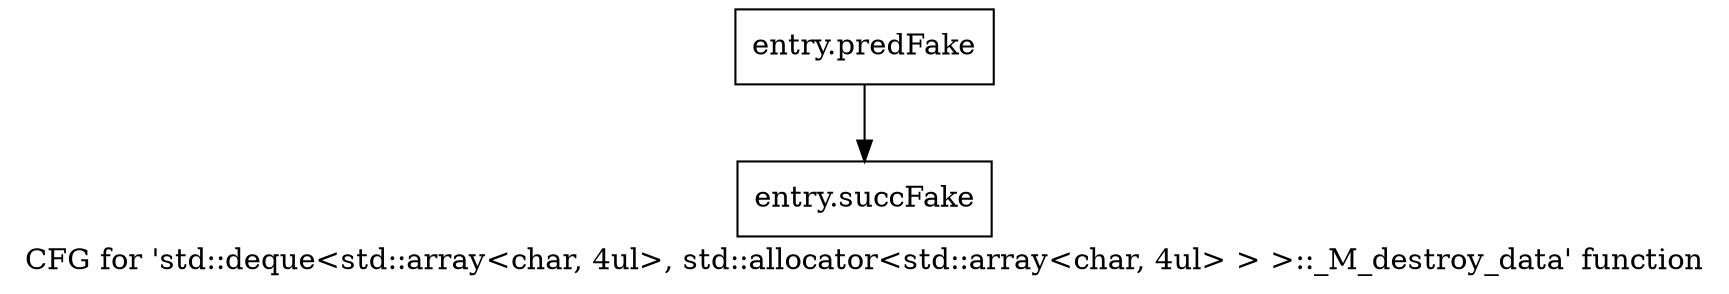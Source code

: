 digraph "CFG for 'std::deque\<std::array\<char, 4ul\>, std::allocator\<std::array\<char, 4ul\> \> \>::_M_destroy_data' function" {
	label="CFG for 'std::deque\<std::array\<char, 4ul\>, std::allocator\<std::array\<char, 4ul\> \> \>::_M_destroy_data' function";

	Node0x43dceb0 [shape=record,filename="",linenumber="",label="{entry.predFake}"];
	Node0x43dceb0 -> Node0x441b340[ callList="" memoryops="" filename="/tools/Xilinx/Vitis_HLS/2022.1/tps/lnx64/gcc-8.3.0/lib/gcc/x86_64-pc-linux-gnu/8.3.0/../../../../include/c++/8.3.0/bits/stl_deque.h" execusionnum="0"];
	Node0x441b340 [shape=record,filename="/tools/Xilinx/Vitis_HLS/2022.1/tps/lnx64/gcc-8.3.0/lib/gcc/x86_64-pc-linux-gnu/8.3.0/../../../../include/c++/8.3.0/bits/stl_deque.h",linenumber="2083",label="{entry.succFake}"];
}

